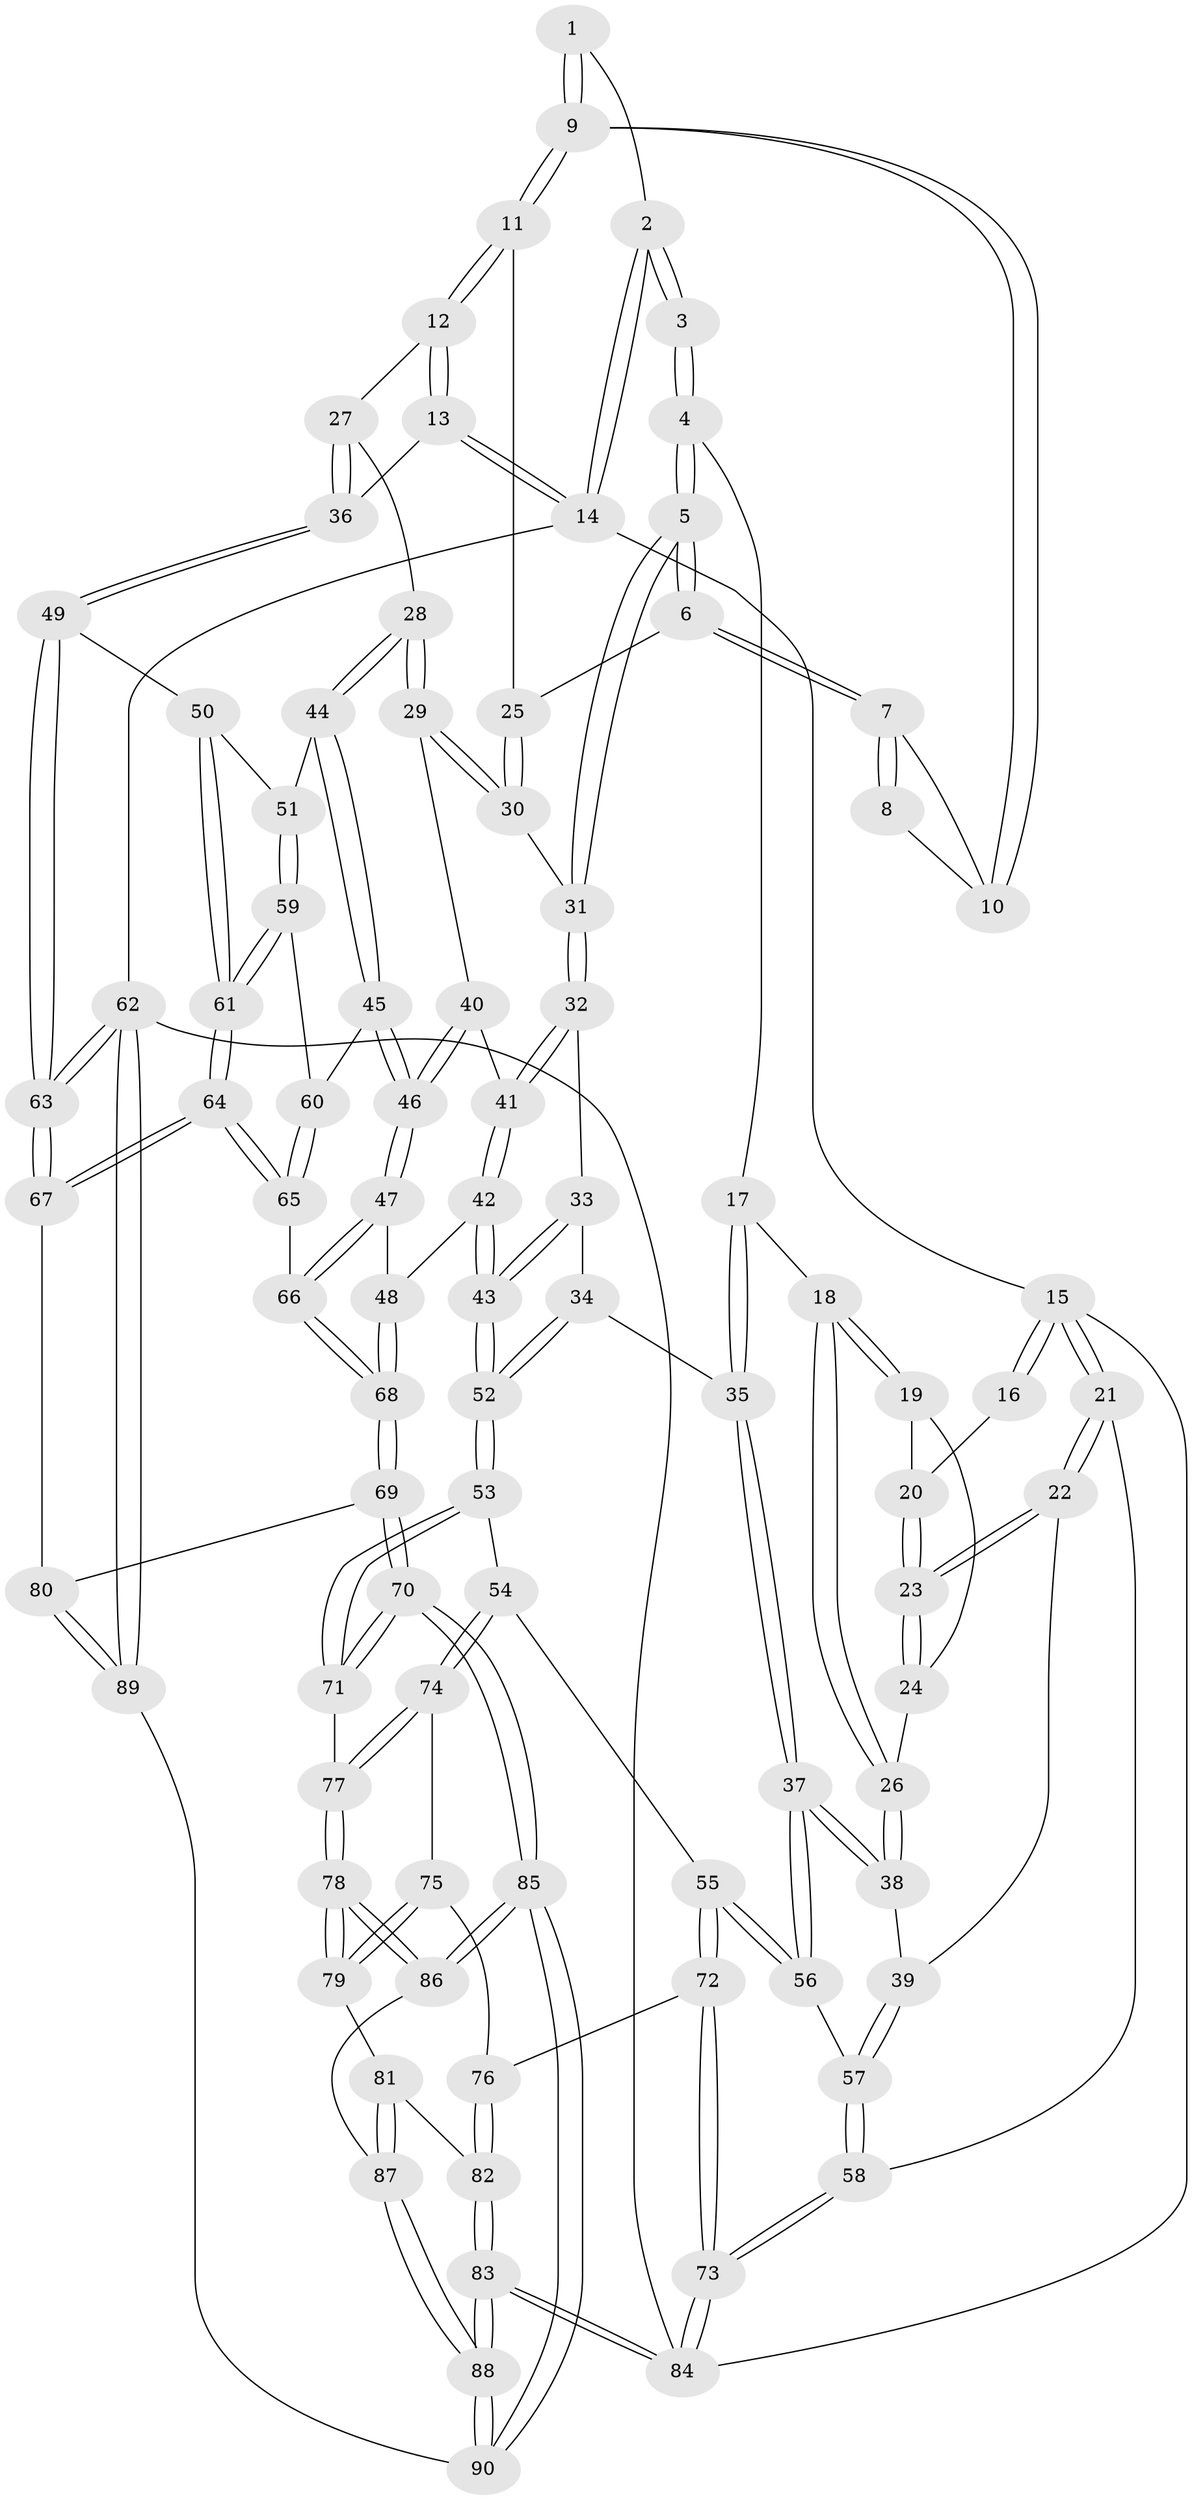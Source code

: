 // Generated by graph-tools (version 1.1) at 2025/17/03/09/25 04:17:01]
// undirected, 90 vertices, 222 edges
graph export_dot {
graph [start="1"]
  node [color=gray90,style=filled];
  1 [pos="+0.7552876496321+0"];
  2 [pos="+0.7538675891698813+0"];
  3 [pos="+0.3907827523110953+0"];
  4 [pos="+0.42410808188750865+0.04033810675663349"];
  5 [pos="+0.48126973674845824+0.10833539636784743"];
  6 [pos="+0.5122010806207108+0.10522345079116908"];
  7 [pos="+0.5816862706591321+0.08089350273240094"];
  8 [pos="+0.7143858592626107+0"];
  9 [pos="+0.8007705898168026+0.1115055084365714"];
  10 [pos="+0.6584409990335645+0.06592368333382163"];
  11 [pos="+0.8045060959071988+0.11921986215250858"];
  12 [pos="+0.8091007734236508+0.12126086428208717"];
  13 [pos="+1+0"];
  14 [pos="+1+0"];
  15 [pos="+0+0"];
  16 [pos="+0.18486089883746187+0"];
  17 [pos="+0.30311614753796606+0.14001685777237222"];
  18 [pos="+0.252071243325682+0.17280352929289491"];
  19 [pos="+0.13338339799494953+0.056218695151072536"];
  20 [pos="+0.11410716236728276+0.028305061247665846"];
  21 [pos="+0+0.2544582346415061"];
  22 [pos="+0+0.24529442215048763"];
  23 [pos="+0+0.17330190883242697"];
  24 [pos="+0.1331239770848107+0.16228042376954116"];
  25 [pos="+0.744746298959719+0.15880653932217056"];
  26 [pos="+0.23193950930764798+0.20270622232664823"];
  27 [pos="+0.8376216209529199+0.15572776445684403"];
  28 [pos="+0.8254007189587784+0.31465087059339"];
  29 [pos="+0.7065649167588033+0.2944892999067027"];
  30 [pos="+0.6945833183988492+0.2376720263357178"];
  31 [pos="+0.5009587934303655+0.19437252669761035"];
  32 [pos="+0.4978307744817374+0.22229877025280861"];
  33 [pos="+0.4947046702651302+0.2271801893472639"];
  34 [pos="+0.40219589574392106+0.33801473534927395"];
  35 [pos="+0.37258445571565674+0.33761018036187407"];
  36 [pos="+1+0.27229323105598296"];
  37 [pos="+0.25376342811901337+0.3535251564032226"];
  38 [pos="+0.2013784887001198+0.3069945238981259"];
  39 [pos="+0.1251340300455511+0.31978123568592054"];
  40 [pos="+0.6944726981552213+0.31148882082154317"];
  41 [pos="+0.5928951308316639+0.32807981187835134"];
  42 [pos="+0.5879850066649074+0.5157624196134895"];
  43 [pos="+0.5480148778265684+0.5221590392244246"];
  44 [pos="+0.8540564299772123+0.35582081327951537"];
  45 [pos="+0.7352417093671001+0.48017248348953695"];
  46 [pos="+0.7050107203838883+0.48338865206210924"];
  47 [pos="+0.676847250121757+0.49878328552970913"];
  48 [pos="+0.5989529091237656+0.5178377124099848"];
  49 [pos="+1+0.31851003988628235"];
  50 [pos="+1+0.37404128485822913"];
  51 [pos="+0.9692767799010666+0.37679242510971495"];
  52 [pos="+0.4848164515639204+0.539599209977805"];
  53 [pos="+0.47640537362442126+0.5475790153072511"];
  54 [pos="+0.29760929850234435+0.5828440092549709"];
  55 [pos="+0.28340226873150726+0.5701300299720402"];
  56 [pos="+0.2641734873356476+0.5505622145044142"];
  57 [pos="+0.0970513282014428+0.5316992185677648"];
  58 [pos="+0+0.6534166926153465"];
  59 [pos="+0.8561159867394161+0.5106756313263427"];
  60 [pos="+0.7895364297777319+0.513497183822961"];
  61 [pos="+0.9259281691163151+0.5646382892463331"];
  62 [pos="+1+1"];
  63 [pos="+1+1"];
  64 [pos="+0.9380939217300133+0.7180701878743454"];
  65 [pos="+0.8536676398701671+0.6644113829980087"];
  66 [pos="+0.7666906619385856+0.6555994153412459"];
  67 [pos="+1+0.8776307369113112"];
  68 [pos="+0.671232949626348+0.7120371148524508"];
  69 [pos="+0.6557621505575533+0.7845154164560998"];
  70 [pos="+0.5720022524723152+0.8202402802347593"];
  71 [pos="+0.502268830338163+0.728150948431234"];
  72 [pos="+0.03900347134541396+0.7041912448050971"];
  73 [pos="+0+0.6594189295894776"];
  74 [pos="+0.2969508905293733+0.5862078087645095"];
  75 [pos="+0.23279447276228524+0.6760509518830284"];
  76 [pos="+0.1102609254152531+0.7233188950619606"];
  77 [pos="+0.3570281190434759+0.7664975380878261"];
  78 [pos="+0.34693686537909585+0.7964211205203287"];
  79 [pos="+0.23431796769289123+0.7950327377418243"];
  80 [pos="+0.7508624948641262+0.822019996622496"];
  81 [pos="+0.23003170040099172+0.7990290179844248"];
  82 [pos="+0.1911010809393274+0.8316136593430158"];
  83 [pos="+0.07230538588199631+1"];
  84 [pos="+0+1"];
  85 [pos="+0.5304713616930025+0.9157535270064766"];
  86 [pos="+0.35901950906060787+0.8341747743786128"];
  87 [pos="+0.31813787455252635+0.8919212399464516"];
  88 [pos="+0.10545718790895373+1"];
  89 [pos="+0.5970952193943146+1"];
  90 [pos="+0.5341791838306077+1"];
  1 -- 2;
  1 -- 9;
  1 -- 9;
  2 -- 3;
  2 -- 3;
  2 -- 14;
  2 -- 14;
  3 -- 4;
  3 -- 4;
  4 -- 5;
  4 -- 5;
  4 -- 17;
  5 -- 6;
  5 -- 6;
  5 -- 31;
  5 -- 31;
  6 -- 7;
  6 -- 7;
  6 -- 25;
  7 -- 8;
  7 -- 8;
  7 -- 10;
  8 -- 10;
  9 -- 10;
  9 -- 10;
  9 -- 11;
  9 -- 11;
  11 -- 12;
  11 -- 12;
  11 -- 25;
  12 -- 13;
  12 -- 13;
  12 -- 27;
  13 -- 14;
  13 -- 14;
  13 -- 36;
  14 -- 15;
  14 -- 62;
  15 -- 16;
  15 -- 16;
  15 -- 21;
  15 -- 21;
  15 -- 84;
  16 -- 20;
  17 -- 18;
  17 -- 35;
  17 -- 35;
  18 -- 19;
  18 -- 19;
  18 -- 26;
  18 -- 26;
  19 -- 20;
  19 -- 24;
  20 -- 23;
  20 -- 23;
  21 -- 22;
  21 -- 22;
  21 -- 58;
  22 -- 23;
  22 -- 23;
  22 -- 39;
  23 -- 24;
  23 -- 24;
  24 -- 26;
  25 -- 30;
  25 -- 30;
  26 -- 38;
  26 -- 38;
  27 -- 28;
  27 -- 36;
  27 -- 36;
  28 -- 29;
  28 -- 29;
  28 -- 44;
  28 -- 44;
  29 -- 30;
  29 -- 30;
  29 -- 40;
  30 -- 31;
  31 -- 32;
  31 -- 32;
  32 -- 33;
  32 -- 41;
  32 -- 41;
  33 -- 34;
  33 -- 43;
  33 -- 43;
  34 -- 35;
  34 -- 52;
  34 -- 52;
  35 -- 37;
  35 -- 37;
  36 -- 49;
  36 -- 49;
  37 -- 38;
  37 -- 38;
  37 -- 56;
  37 -- 56;
  38 -- 39;
  39 -- 57;
  39 -- 57;
  40 -- 41;
  40 -- 46;
  40 -- 46;
  41 -- 42;
  41 -- 42;
  42 -- 43;
  42 -- 43;
  42 -- 48;
  43 -- 52;
  43 -- 52;
  44 -- 45;
  44 -- 45;
  44 -- 51;
  45 -- 46;
  45 -- 46;
  45 -- 60;
  46 -- 47;
  46 -- 47;
  47 -- 48;
  47 -- 66;
  47 -- 66;
  48 -- 68;
  48 -- 68;
  49 -- 50;
  49 -- 63;
  49 -- 63;
  50 -- 51;
  50 -- 61;
  50 -- 61;
  51 -- 59;
  51 -- 59;
  52 -- 53;
  52 -- 53;
  53 -- 54;
  53 -- 71;
  53 -- 71;
  54 -- 55;
  54 -- 74;
  54 -- 74;
  55 -- 56;
  55 -- 56;
  55 -- 72;
  55 -- 72;
  56 -- 57;
  57 -- 58;
  57 -- 58;
  58 -- 73;
  58 -- 73;
  59 -- 60;
  59 -- 61;
  59 -- 61;
  60 -- 65;
  60 -- 65;
  61 -- 64;
  61 -- 64;
  62 -- 63;
  62 -- 63;
  62 -- 89;
  62 -- 89;
  62 -- 84;
  63 -- 67;
  63 -- 67;
  64 -- 65;
  64 -- 65;
  64 -- 67;
  64 -- 67;
  65 -- 66;
  66 -- 68;
  66 -- 68;
  67 -- 80;
  68 -- 69;
  68 -- 69;
  69 -- 70;
  69 -- 70;
  69 -- 80;
  70 -- 71;
  70 -- 71;
  70 -- 85;
  70 -- 85;
  71 -- 77;
  72 -- 73;
  72 -- 73;
  72 -- 76;
  73 -- 84;
  73 -- 84;
  74 -- 75;
  74 -- 77;
  74 -- 77;
  75 -- 76;
  75 -- 79;
  75 -- 79;
  76 -- 82;
  76 -- 82;
  77 -- 78;
  77 -- 78;
  78 -- 79;
  78 -- 79;
  78 -- 86;
  78 -- 86;
  79 -- 81;
  80 -- 89;
  80 -- 89;
  81 -- 82;
  81 -- 87;
  81 -- 87;
  82 -- 83;
  82 -- 83;
  83 -- 84;
  83 -- 84;
  83 -- 88;
  83 -- 88;
  85 -- 86;
  85 -- 86;
  85 -- 90;
  85 -- 90;
  86 -- 87;
  87 -- 88;
  87 -- 88;
  88 -- 90;
  88 -- 90;
  89 -- 90;
}
